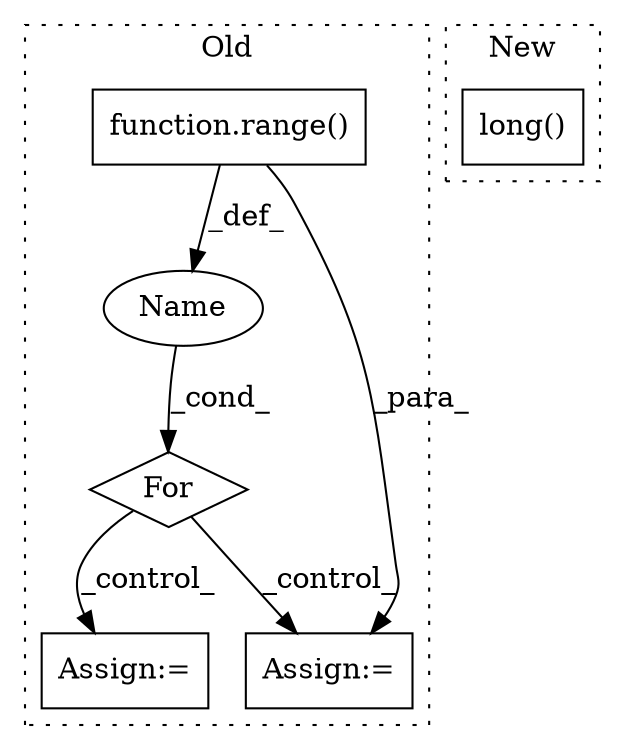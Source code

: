 digraph G {
subgraph cluster0 {
1 [label="function.range()" a="75" s="11469,11491" l="6,1" shape="box"];
3 [label="For" a="107" s="11460,11492" l="4,18" shape="diamond"];
4 [label="Assign:=" a="68" s="12150" l="3" shape="box"];
5 [label="Name" a="87" s="11464" l="1" shape="ellipse"];
6 [label="Assign:=" a="68" s="12083" l="3" shape="box"];
label = "Old";
style="dotted";
}
subgraph cluster1 {
2 [label="long()" a="75" s="11467" l="34" shape="box"];
label = "New";
style="dotted";
}
1 -> 5 [label="_def_"];
1 -> 6 [label="_para_"];
3 -> 4 [label="_control_"];
3 -> 6 [label="_control_"];
5 -> 3 [label="_cond_"];
}